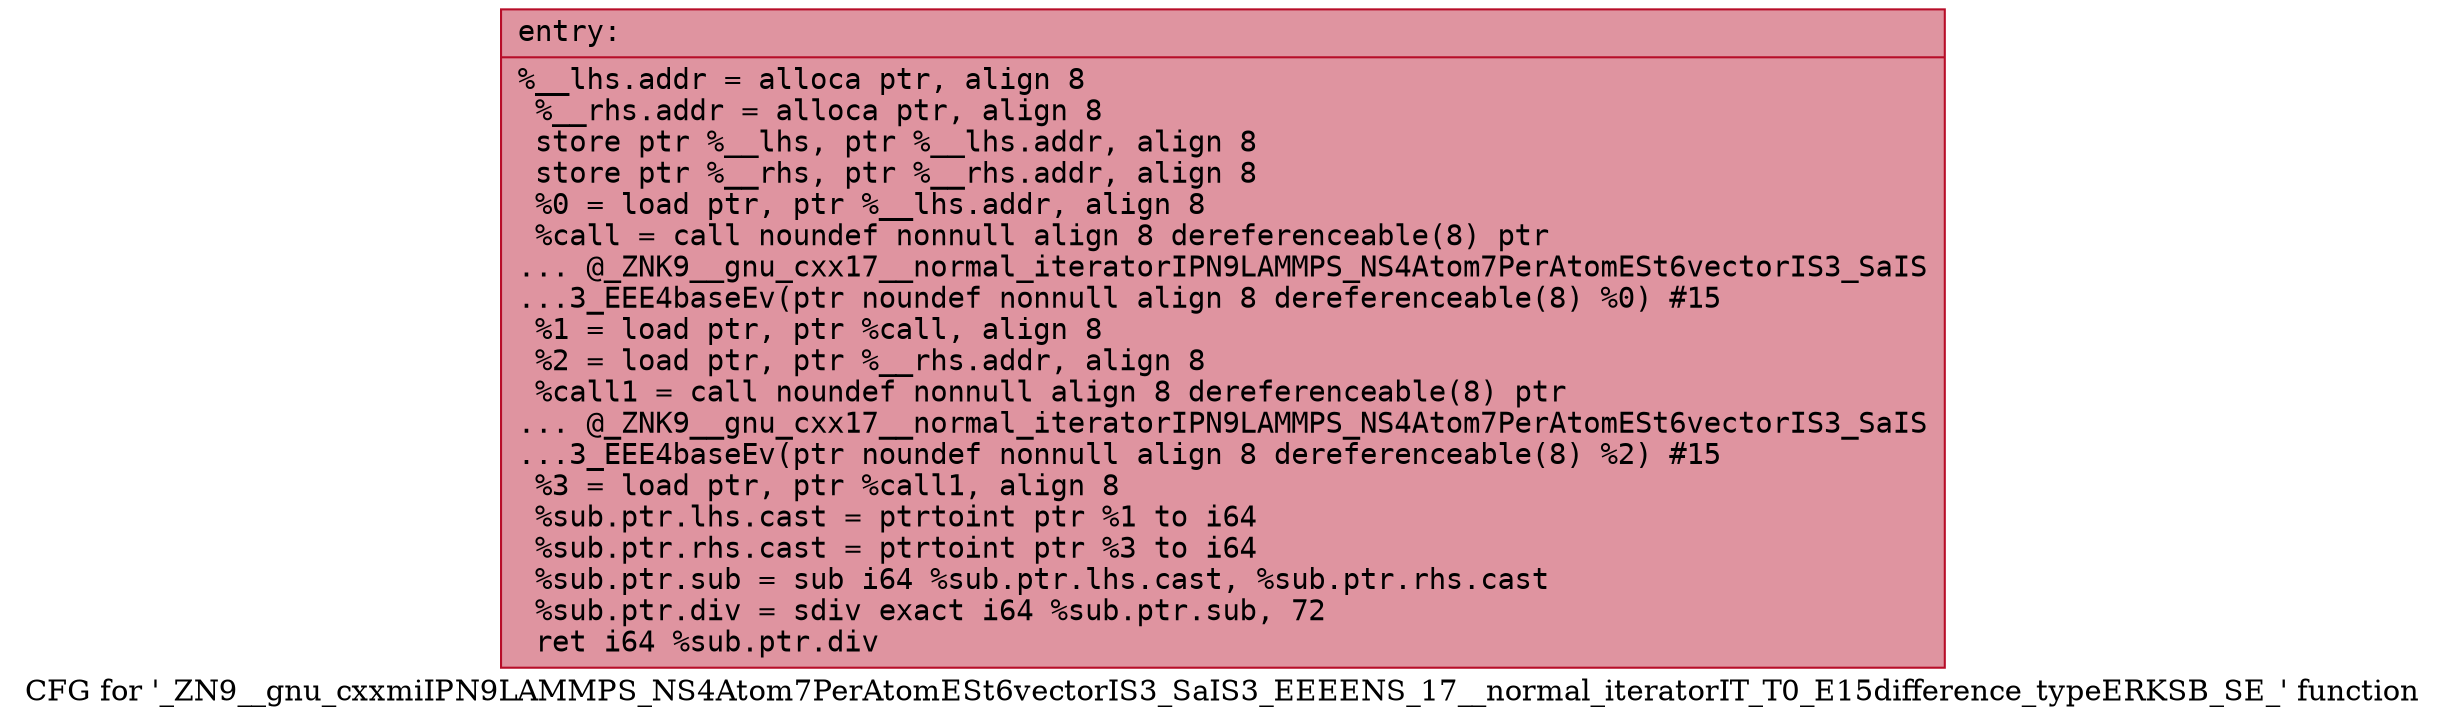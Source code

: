 digraph "CFG for '_ZN9__gnu_cxxmiIPN9LAMMPS_NS4Atom7PerAtomESt6vectorIS3_SaIS3_EEEENS_17__normal_iteratorIT_T0_E15difference_typeERKSB_SE_' function" {
	label="CFG for '_ZN9__gnu_cxxmiIPN9LAMMPS_NS4Atom7PerAtomESt6vectorIS3_SaIS3_EEEENS_17__normal_iteratorIT_T0_E15difference_typeERKSB_SE_' function";

	Node0x55aea9227790 [shape=record,color="#b70d28ff", style=filled, fillcolor="#b70d2870" fontname="Courier",label="{entry:\l|  %__lhs.addr = alloca ptr, align 8\l  %__rhs.addr = alloca ptr, align 8\l  store ptr %__lhs, ptr %__lhs.addr, align 8\l  store ptr %__rhs, ptr %__rhs.addr, align 8\l  %0 = load ptr, ptr %__lhs.addr, align 8\l  %call = call noundef nonnull align 8 dereferenceable(8) ptr\l... @_ZNK9__gnu_cxx17__normal_iteratorIPN9LAMMPS_NS4Atom7PerAtomESt6vectorIS3_SaIS\l...3_EEE4baseEv(ptr noundef nonnull align 8 dereferenceable(8) %0) #15\l  %1 = load ptr, ptr %call, align 8\l  %2 = load ptr, ptr %__rhs.addr, align 8\l  %call1 = call noundef nonnull align 8 dereferenceable(8) ptr\l... @_ZNK9__gnu_cxx17__normal_iteratorIPN9LAMMPS_NS4Atom7PerAtomESt6vectorIS3_SaIS\l...3_EEE4baseEv(ptr noundef nonnull align 8 dereferenceable(8) %2) #15\l  %3 = load ptr, ptr %call1, align 8\l  %sub.ptr.lhs.cast = ptrtoint ptr %1 to i64\l  %sub.ptr.rhs.cast = ptrtoint ptr %3 to i64\l  %sub.ptr.sub = sub i64 %sub.ptr.lhs.cast, %sub.ptr.rhs.cast\l  %sub.ptr.div = sdiv exact i64 %sub.ptr.sub, 72\l  ret i64 %sub.ptr.div\l}"];
}
